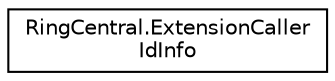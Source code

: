 digraph "Graphical Class Hierarchy"
{
 // LATEX_PDF_SIZE
  edge [fontname="Helvetica",fontsize="10",labelfontname="Helvetica",labelfontsize="10"];
  node [fontname="Helvetica",fontsize="10",shape=record];
  rankdir="LR";
  Node0 [label="RingCentral.ExtensionCaller\lIdInfo",height=0.2,width=0.4,color="black", fillcolor="white", style="filled",URL="$classRingCentral_1_1ExtensionCallerIdInfo.html",tooltip=" "];
}
